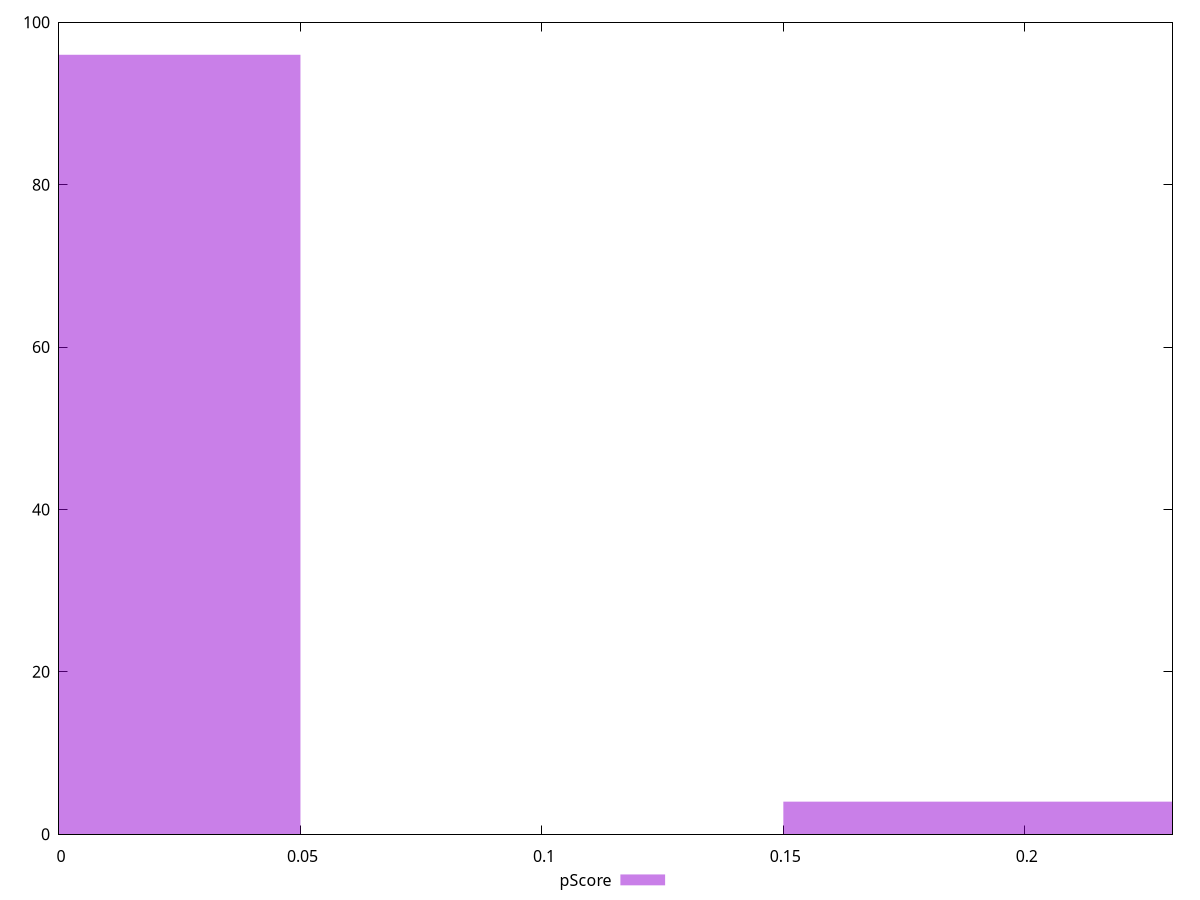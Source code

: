 reset

$pScore <<EOF
0 96
0.2 4
EOF

set key outside below
set boxwidth 0.1
set xrange [0:0.23058823529411765]
set yrange [0:100]
set trange [0:100]
set style fill transparent solid 0.5 noborder
set terminal svg size 640, 490 enhanced background rgb 'white'
set output "reprap/unused-javascript/samples/pages+cached+noexternal/pScore/histogram.svg"

plot $pScore title "pScore" with boxes

reset
